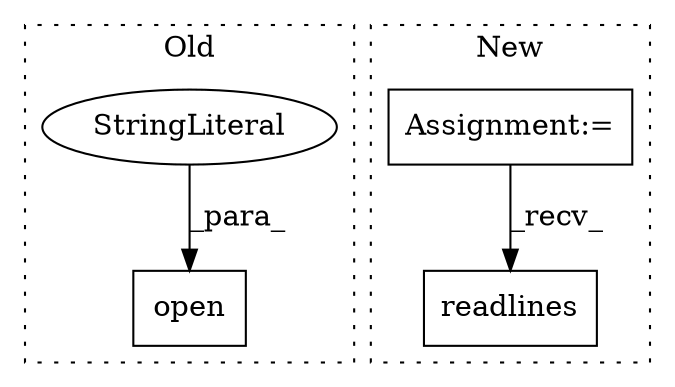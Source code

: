 digraph G {
subgraph cluster0 {
1 [label="open" a="32" s="969,986" l="5,1" shape="box"];
4 [label="StringLiteral" a="45" s="983" l="3" shape="ellipse"];
label = "Old";
style="dotted";
}
subgraph cluster1 {
2 [label="readlines" a="32" s="3899" l="11" shape="box"];
3 [label="Assignment:=" a="7" s="818" l="6" shape="box"];
label = "New";
style="dotted";
}
3 -> 2 [label="_recv_"];
4 -> 1 [label="_para_"];
}